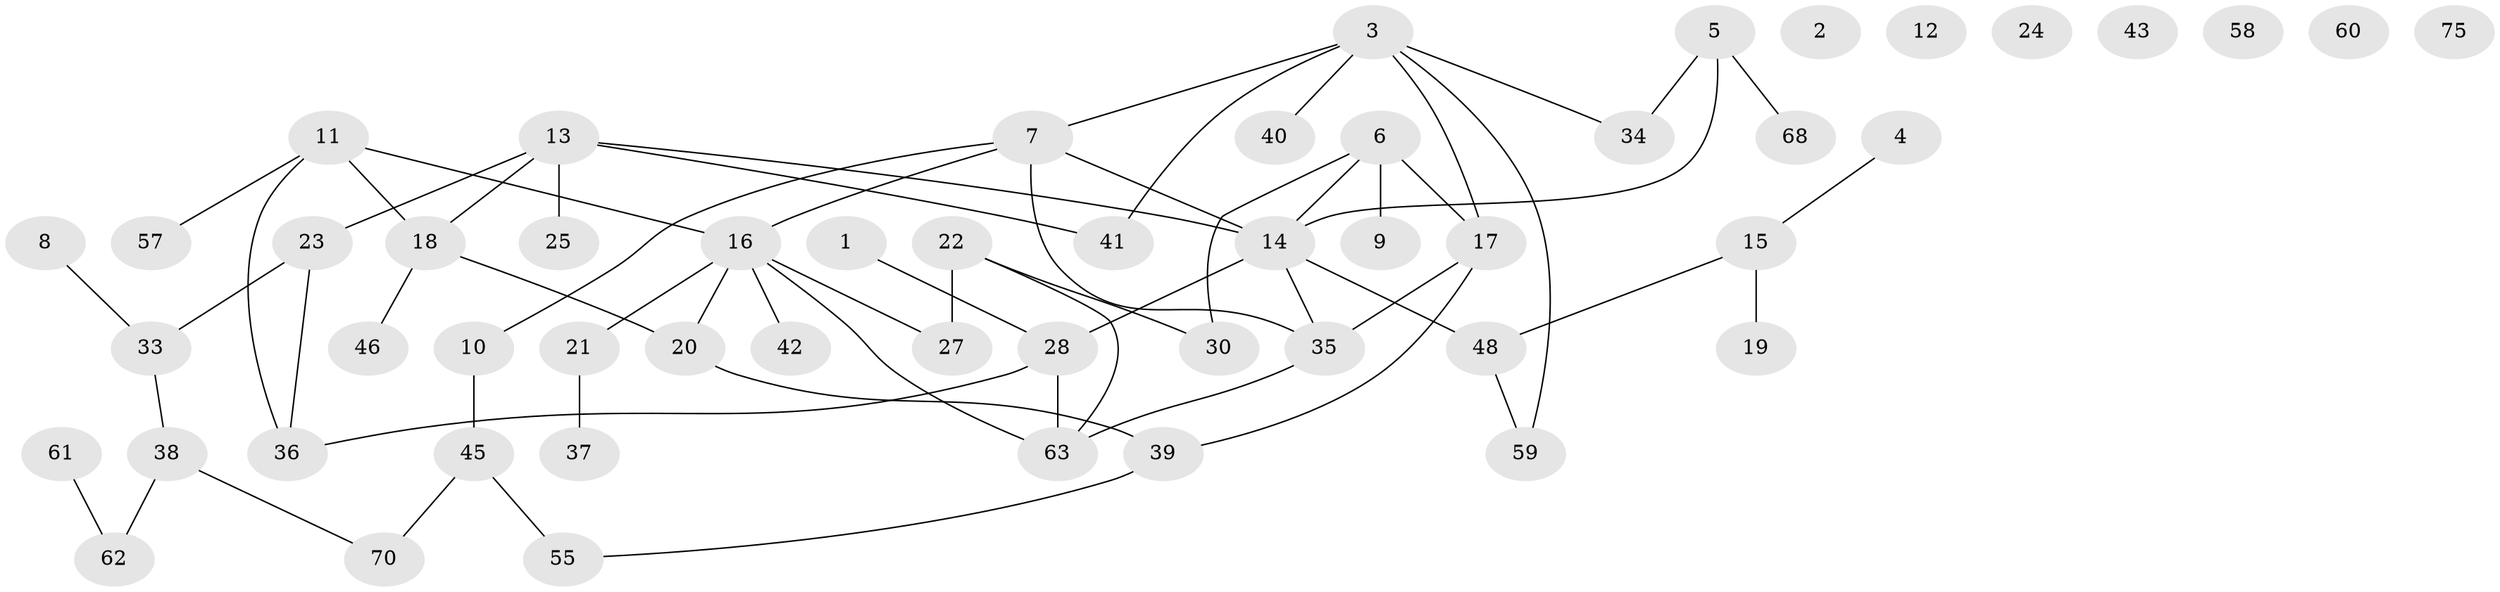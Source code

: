 // Generated by graph-tools (version 1.1) at 2025/23/03/03/25 07:23:25]
// undirected, 53 vertices, 62 edges
graph export_dot {
graph [start="1"]
  node [color=gray90,style=filled];
  1;
  2;
  3 [super="+74"];
  4;
  5;
  6;
  7 [super="+66"];
  8;
  9;
  10;
  11 [super="+44"];
  12;
  13 [super="+32"];
  14 [super="+49"];
  15 [super="+26"];
  16 [super="+50"];
  17 [super="+31"];
  18 [super="+47"];
  19;
  20 [super="+51"];
  21 [super="+73"];
  22 [super="+29"];
  23 [super="+65"];
  24;
  25;
  27 [super="+67"];
  28 [super="+52"];
  30 [super="+54"];
  33 [super="+64"];
  34;
  35 [super="+53"];
  36;
  37;
  38;
  39;
  40;
  41;
  42;
  43;
  45 [super="+71"];
  46 [super="+56"];
  48 [super="+69"];
  55;
  57;
  58;
  59;
  60;
  61;
  62 [super="+72"];
  63 [super="+76"];
  68;
  70;
  75;
  1 -- 28;
  3 -- 34;
  3 -- 40;
  3 -- 59;
  3 -- 7;
  3 -- 17;
  3 -- 41;
  4 -- 15;
  5 -- 14;
  5 -- 34;
  5 -- 68;
  6 -- 9;
  6 -- 14;
  6 -- 17;
  6 -- 30;
  7 -- 10;
  7 -- 16;
  7 -- 35;
  7 -- 14;
  8 -- 33;
  10 -- 45;
  11 -- 36;
  11 -- 57;
  11 -- 16;
  11 -- 18;
  13 -- 23;
  13 -- 25;
  13 -- 41;
  13 -- 14;
  13 -- 18;
  14 -- 48;
  14 -- 35;
  14 -- 28;
  15 -- 48;
  15 -- 19;
  16 -- 27;
  16 -- 20;
  16 -- 21;
  16 -- 42;
  16 -- 63;
  17 -- 35;
  17 -- 39;
  18 -- 20;
  18 -- 46;
  20 -- 39;
  21 -- 37;
  22 -- 63;
  22 -- 27;
  22 -- 30;
  23 -- 33;
  23 -- 36;
  28 -- 36;
  28 -- 63;
  33 -- 38;
  35 -- 63;
  38 -- 62;
  38 -- 70;
  39 -- 55;
  45 -- 70;
  45 -- 55;
  48 -- 59;
  61 -- 62;
}
